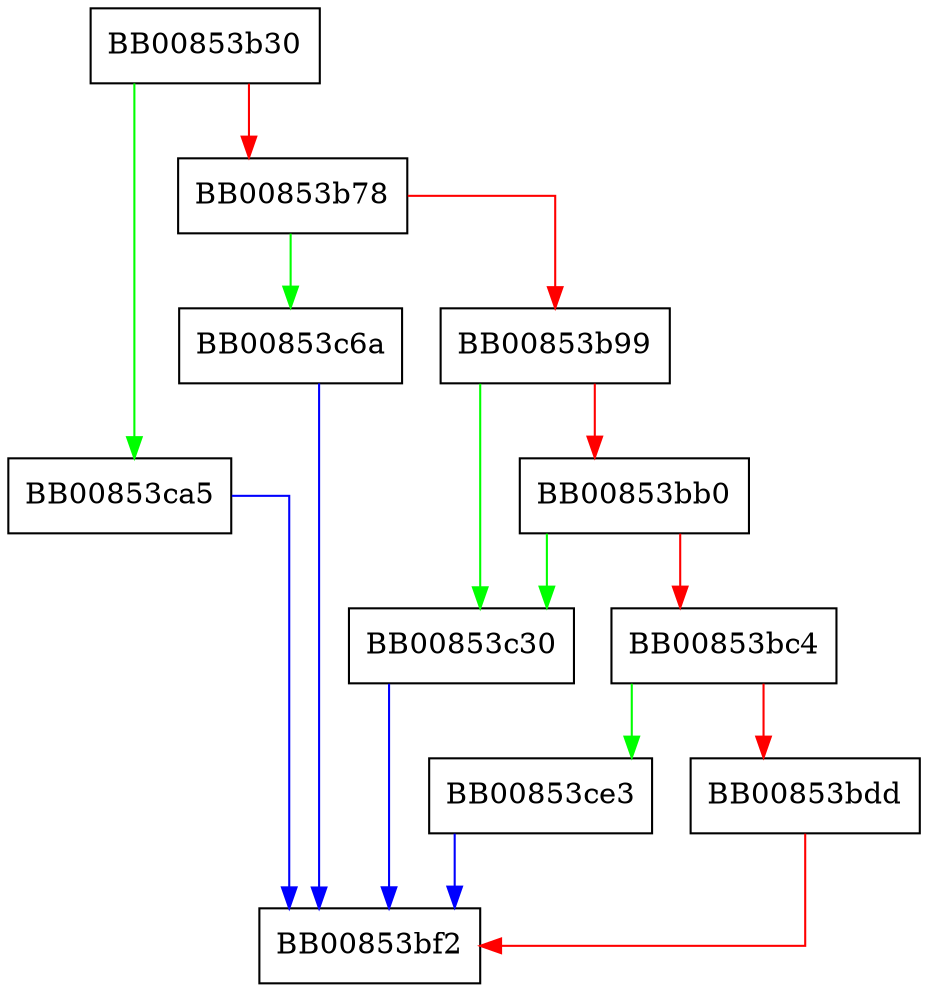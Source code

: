 digraph ossl_sm2_internal_verify {
  node [shape="box"];
  graph [splines=ortho];
  BB00853b30 -> BB00853ca5 [color="green"];
  BB00853b30 -> BB00853b78 [color="red"];
  BB00853b78 -> BB00853c6a [color="green"];
  BB00853b78 -> BB00853b99 [color="red"];
  BB00853b99 -> BB00853c30 [color="green"];
  BB00853b99 -> BB00853bb0 [color="red"];
  BB00853bb0 -> BB00853c30 [color="green"];
  BB00853bb0 -> BB00853bc4 [color="red"];
  BB00853bc4 -> BB00853ce3 [color="green"];
  BB00853bc4 -> BB00853bdd [color="red"];
  BB00853bdd -> BB00853bf2 [color="red"];
  BB00853c30 -> BB00853bf2 [color="blue"];
  BB00853c6a -> BB00853bf2 [color="blue"];
  BB00853ca5 -> BB00853bf2 [color="blue"];
  BB00853ce3 -> BB00853bf2 [color="blue"];
}